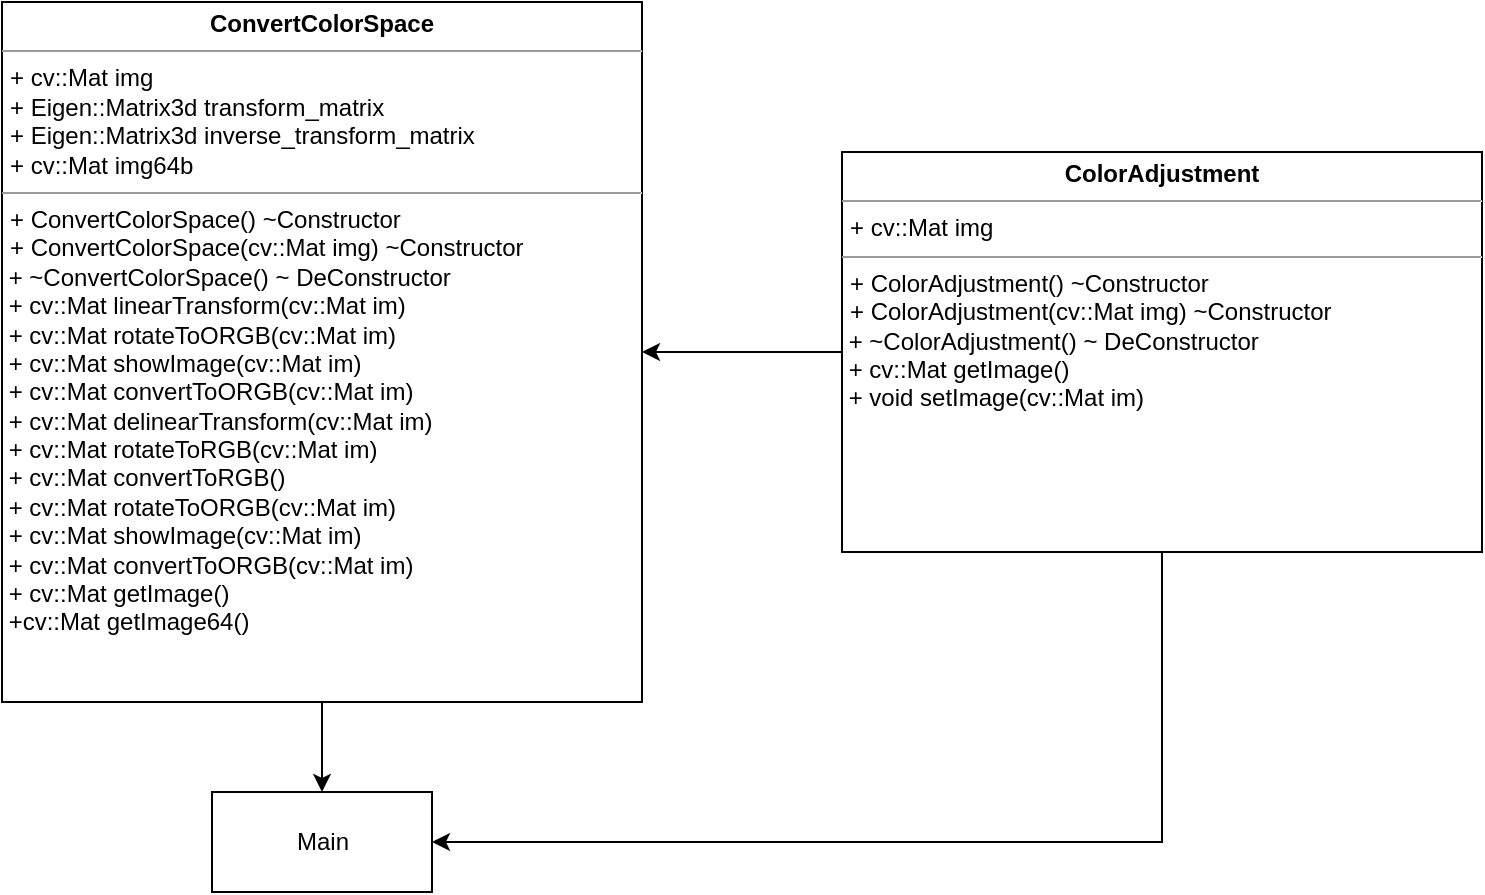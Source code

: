 <mxfile version="12.9.3" type="device"><diagram name="Page-1" id="74e2e168-ea6b-b213-b513-2b3c1d86103e"><mxGraphModel dx="1355" dy="1626" grid="1" gridSize="10" guides="1" tooltips="1" connect="1" arrows="1" fold="1" page="1" pageScale="1" pageWidth="1100" pageHeight="850" background="#ffffff" math="0" shadow="0"><root><mxCell id="0"/><mxCell id="1" parent="0"/><mxCell id="F12hcy85wOwkdxMQTBXm-36" style="edgeStyle=orthogonalEdgeStyle;rounded=0;orthogonalLoop=1;jettySize=auto;html=1;exitX=0.5;exitY=1;exitDx=0;exitDy=0;" parent="1" source="F12hcy85wOwkdxMQTBXm-33" edge="1"><mxGeometry relative="1" as="geometry"><mxPoint x="600" y="360" as="targetPoint"/></mxGeometry></mxCell><mxCell id="F12hcy85wOwkdxMQTBXm-33" value="&lt;p style=&quot;margin: 0px ; margin-top: 4px ; text-align: center&quot;&gt;&lt;b&gt;ConvertColorSpace&lt;/b&gt;&lt;br&gt;&lt;/p&gt;&lt;hr size=&quot;1&quot;&gt;&lt;p style=&quot;margin: 0px ; margin-left: 4px&quot;&gt;+ cv::Mat img&lt;/p&gt;&lt;p style=&quot;margin: 0px ; margin-left: 4px&quot;&gt;+ Eigen::Matrix3d transform_matrix&lt;/p&gt;&lt;p style=&quot;margin: 0px ; margin-left: 4px&quot;&gt;+ Eigen::Matrix3d inverse_transform_matrix&lt;br&gt;&lt;/p&gt;&lt;p style=&quot;margin: 0px ; margin-left: 4px&quot;&gt;+ cv::Mat img64b&lt;br&gt;&lt;/p&gt;&lt;hr size=&quot;1&quot;&gt;&lt;p style=&quot;margin: 0px ; margin-left: 4px&quot;&gt;+ ConvertColorSpace() ~Constructor&lt;/p&gt;&lt;p style=&quot;margin: 0px ; margin-left: 4px&quot;&gt;+ ConvertColorSpace(cv::Mat img) ~Constructor&lt;br&gt;&lt;/p&gt;&lt;div&gt;&amp;nbsp;+ ~ConvertColorSpace() ~ DeConstructor &lt;br&gt;&lt;/div&gt;&lt;div&gt;&amp;nbsp;+ cv::Mat linearTransform(cv::Mat im)&lt;/div&gt;&lt;div&gt;&amp;nbsp;+ cv::Mat rotateToORGB(cv::Mat im)&lt;/div&gt;&lt;div&gt;&amp;nbsp;+ cv::Mat showImage(cv::Mat im)&lt;/div&gt;&lt;div&gt;&amp;nbsp;+ cv::Mat convertToORGB(cv::Mat im)&lt;/div&gt;&lt;div&gt;&lt;div&gt;&amp;nbsp;+ cv::Mat delinearTransform(cv::Mat im)&lt;/div&gt;&lt;div&gt;&amp;nbsp;+ cv::Mat rotateToRGB(cv::Mat im)&lt;/div&gt;&amp;nbsp;+ cv::Mat convertToRGB()&lt;/div&gt;&lt;div&gt;&lt;div&gt;&amp;nbsp;+ cv::Mat rotateToORGB(cv::Mat im)&lt;/div&gt;&lt;div&gt;&amp;nbsp;+ cv::Mat showImage(cv::Mat im)&lt;/div&gt;&amp;nbsp;+ cv::Mat convertToORGB(cv::Mat im)&lt;/div&gt;&lt;div&gt;&amp;nbsp;+ cv::Mat getImage()&lt;/div&gt;&lt;div&gt;&amp;nbsp;+cv::Mat getImage64()&lt;/div&gt;&lt;div&gt;&lt;br&gt;&lt;/div&gt;&amp;nbsp;" style="verticalAlign=top;align=left;overflow=fill;fontSize=12;fontFamily=Helvetica;html=1;" parent="1" vertex="1"><mxGeometry x="440" y="-35" width="320" height="350" as="geometry"/></mxCell><mxCell id="F12hcy85wOwkdxMQTBXm-38" value="Main" style="html=1;" parent="1" vertex="1"><mxGeometry x="545" y="360" width="110" height="50" as="geometry"/></mxCell><mxCell id="F12hcy85wOwkdxMQTBXm-40" style="edgeStyle=orthogonalEdgeStyle;rounded=0;orthogonalLoop=1;jettySize=auto;html=1;exitX=0.5;exitY=1;exitDx=0;exitDy=0;entryX=1;entryY=0.5;entryDx=0;entryDy=0;" parent="1" source="8elAv2dCrALiBE0xz12U-1" target="F12hcy85wOwkdxMQTBXm-38" edge="1"><mxGeometry relative="1" as="geometry"><mxPoint x="905" y="165" as="sourcePoint"/></mxGeometry></mxCell><mxCell id="8elAv2dCrALiBE0xz12U-2" style="edgeStyle=orthogonalEdgeStyle;rounded=0;orthogonalLoop=1;jettySize=auto;html=1;exitX=0;exitY=0.5;exitDx=0;exitDy=0;entryX=1;entryY=0.5;entryDx=0;entryDy=0;" parent="1" source="8elAv2dCrALiBE0xz12U-1" target="F12hcy85wOwkdxMQTBXm-33" edge="1"><mxGeometry relative="1" as="geometry"/></mxCell><mxCell id="8elAv2dCrALiBE0xz12U-1" value="&lt;p style=&quot;margin: 0px ; margin-top: 4px ; text-align: center&quot;&gt;&lt;b&gt;ColorAdjustment&lt;/b&gt;&lt;br&gt;&lt;/p&gt;&lt;hr size=&quot;1&quot;&gt;&lt;p style=&quot;margin: 0px ; margin-left: 4px&quot;&gt;+ cv::Mat img&lt;/p&gt;&lt;hr size=&quot;1&quot;&gt;&lt;p style=&quot;margin: 0px ; margin-left: 4px&quot;&gt;+ ColorAdjustment() ~Constructor&lt;/p&gt;&lt;p style=&quot;margin: 0px ; margin-left: 4px&quot;&gt;+ ColorAdjustment(cv::Mat img) ~Constructor&lt;br&gt;&lt;/p&gt;&lt;div&gt;&amp;nbsp;+ ~ColorAdjustment() ~ DeConstructor &lt;br&gt;&lt;/div&gt;&lt;div&gt;&amp;nbsp;+ cv::Mat getImage()&lt;/div&gt;&lt;div&gt;&amp;nbsp;+ void setImage(cv::Mat im)&lt;br&gt;&lt;/div&gt;" style="verticalAlign=top;align=left;overflow=fill;fontSize=12;fontFamily=Helvetica;html=1;" parent="1" vertex="1"><mxGeometry x="860" y="40" width="320" height="200" as="geometry"/></mxCell></root></mxGraphModel></diagram></mxfile>